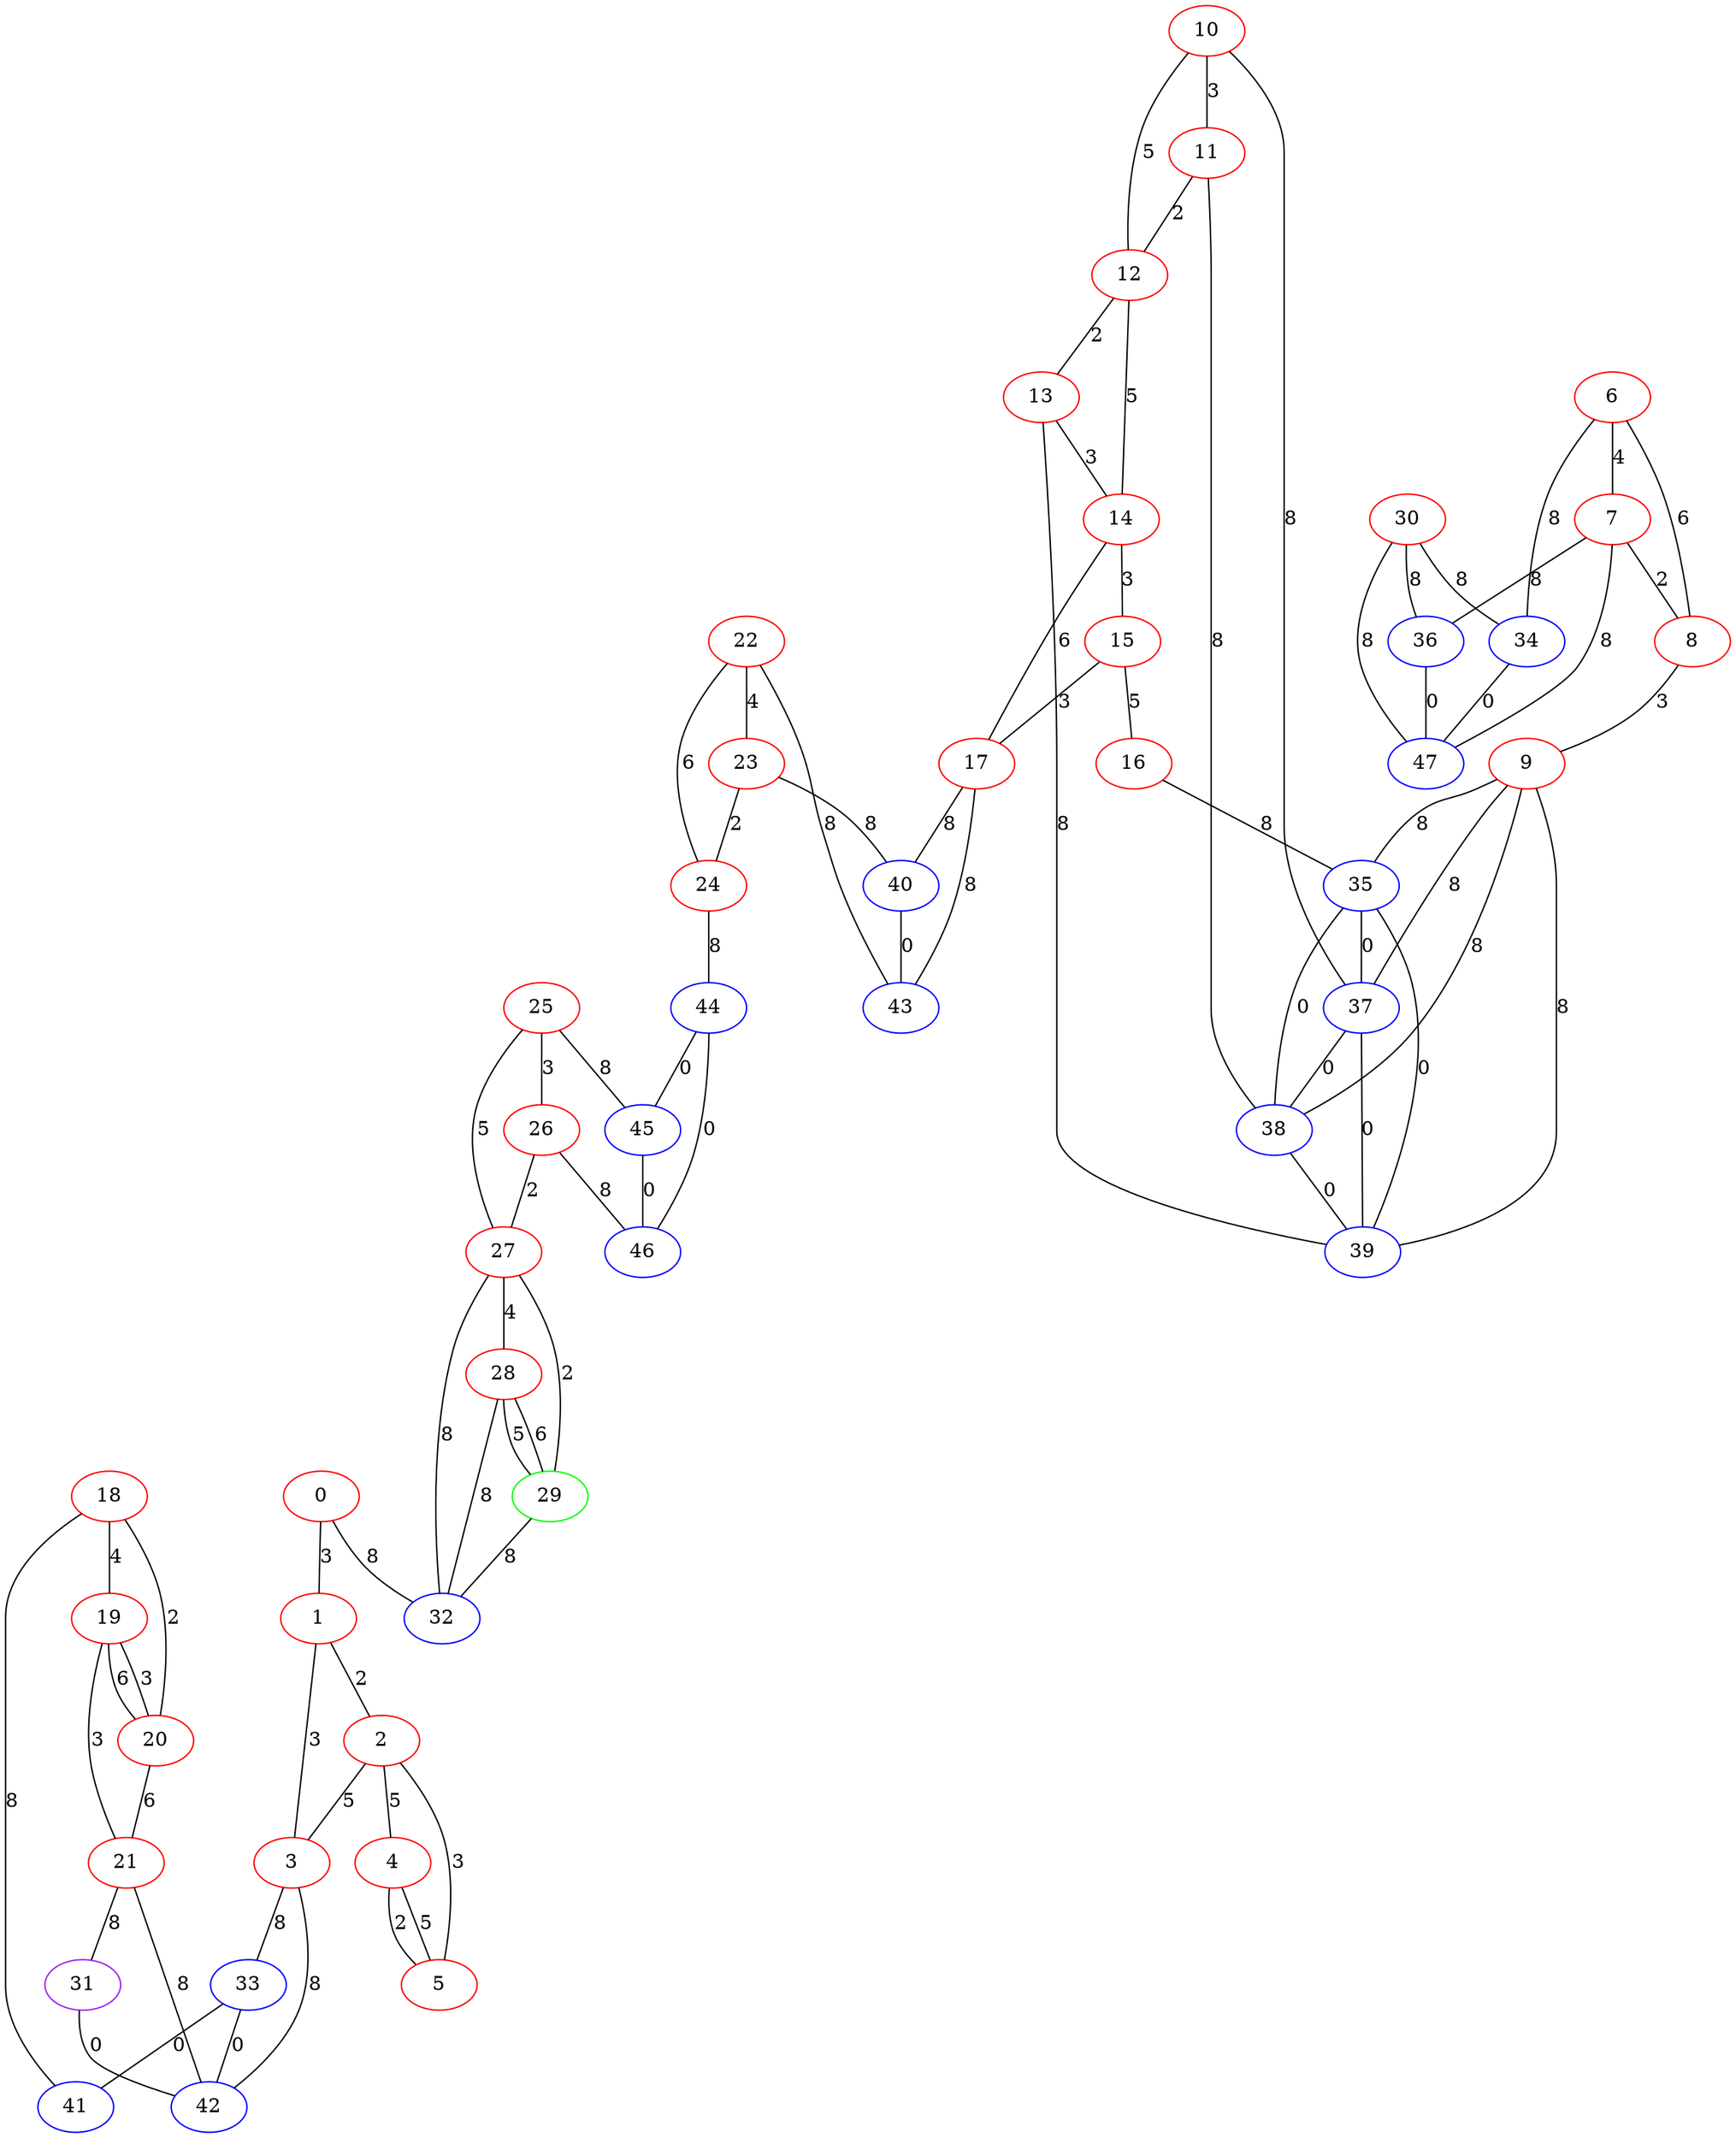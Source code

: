 graph "" {
0 [color=red, weight=1];
1 [color=red, weight=1];
2 [color=red, weight=1];
3 [color=red, weight=1];
4 [color=red, weight=1];
5 [color=red, weight=1];
6 [color=red, weight=1];
7 [color=red, weight=1];
8 [color=red, weight=1];
9 [color=red, weight=1];
10 [color=red, weight=1];
11 [color=red, weight=1];
12 [color=red, weight=1];
13 [color=red, weight=1];
14 [color=red, weight=1];
15 [color=red, weight=1];
16 [color=red, weight=1];
17 [color=red, weight=1];
18 [color=red, weight=1];
19 [color=red, weight=1];
20 [color=red, weight=1];
21 [color=red, weight=1];
22 [color=red, weight=1];
23 [color=red, weight=1];
24 [color=red, weight=1];
25 [color=red, weight=1];
26 [color=red, weight=1];
27 [color=red, weight=1];
28 [color=red, weight=1];
29 [color=green, weight=2];
30 [color=red, weight=1];
31 [color=purple, weight=4];
32 [color=blue, weight=3];
33 [color=blue, weight=3];
34 [color=blue, weight=3];
35 [color=blue, weight=3];
36 [color=blue, weight=3];
37 [color=blue, weight=3];
38 [color=blue, weight=3];
39 [color=blue, weight=3];
40 [color=blue, weight=3];
41 [color=blue, weight=3];
42 [color=blue, weight=3];
43 [color=blue, weight=3];
44 [color=blue, weight=3];
45 [color=blue, weight=3];
46 [color=blue, weight=3];
47 [color=blue, weight=3];
0 -- 32  [key=0, label=8];
0 -- 1  [key=0, label=3];
1 -- 2  [key=0, label=2];
1 -- 3  [key=0, label=3];
2 -- 3  [key=0, label=5];
2 -- 4  [key=0, label=5];
2 -- 5  [key=0, label=3];
3 -- 42  [key=0, label=8];
3 -- 33  [key=0, label=8];
4 -- 5  [key=0, label=5];
4 -- 5  [key=1, label=2];
6 -- 8  [key=0, label=6];
6 -- 34  [key=0, label=8];
6 -- 7  [key=0, label=4];
7 -- 8  [key=0, label=2];
7 -- 36  [key=0, label=8];
7 -- 47  [key=0, label=8];
8 -- 9  [key=0, label=3];
9 -- 35  [key=0, label=8];
9 -- 37  [key=0, label=8];
9 -- 38  [key=0, label=8];
9 -- 39  [key=0, label=8];
10 -- 11  [key=0, label=3];
10 -- 12  [key=0, label=5];
10 -- 37  [key=0, label=8];
11 -- 12  [key=0, label=2];
11 -- 38  [key=0, label=8];
12 -- 13  [key=0, label=2];
12 -- 14  [key=0, label=5];
13 -- 14  [key=0, label=3];
13 -- 39  [key=0, label=8];
14 -- 17  [key=0, label=6];
14 -- 15  [key=0, label=3];
15 -- 16  [key=0, label=5];
15 -- 17  [key=0, label=3];
16 -- 35  [key=0, label=8];
17 -- 40  [key=0, label=8];
17 -- 43  [key=0, label=8];
18 -- 41  [key=0, label=8];
18 -- 19  [key=0, label=4];
18 -- 20  [key=0, label=2];
19 -- 20  [key=0, label=3];
19 -- 20  [key=1, label=6];
19 -- 21  [key=0, label=3];
20 -- 21  [key=0, label=6];
21 -- 42  [key=0, label=8];
21 -- 31  [key=0, label=8];
22 -- 24  [key=0, label=6];
22 -- 43  [key=0, label=8];
22 -- 23  [key=0, label=4];
23 -- 24  [key=0, label=2];
23 -- 40  [key=0, label=8];
24 -- 44  [key=0, label=8];
25 -- 26  [key=0, label=3];
25 -- 27  [key=0, label=5];
25 -- 45  [key=0, label=8];
26 -- 27  [key=0, label=2];
26 -- 46  [key=0, label=8];
27 -- 32  [key=0, label=8];
27 -- 28  [key=0, label=4];
27 -- 29  [key=0, label=2];
28 -- 32  [key=0, label=8];
28 -- 29  [key=0, label=5];
28 -- 29  [key=1, label=6];
29 -- 32  [key=0, label=8];
30 -- 34  [key=0, label=8];
30 -- 36  [key=0, label=8];
30 -- 47  [key=0, label=8];
31 -- 42  [key=0, label=0];
33 -- 41  [key=0, label=0];
33 -- 42  [key=0, label=0];
34 -- 47  [key=0, label=0];
35 -- 37  [key=0, label=0];
35 -- 38  [key=0, label=0];
35 -- 39  [key=0, label=0];
36 -- 47  [key=0, label=0];
37 -- 38  [key=0, label=0];
37 -- 39  [key=0, label=0];
38 -- 39  [key=0, label=0];
40 -- 43  [key=0, label=0];
44 -- 45  [key=0, label=0];
44 -- 46  [key=0, label=0];
45 -- 46  [key=0, label=0];
}
